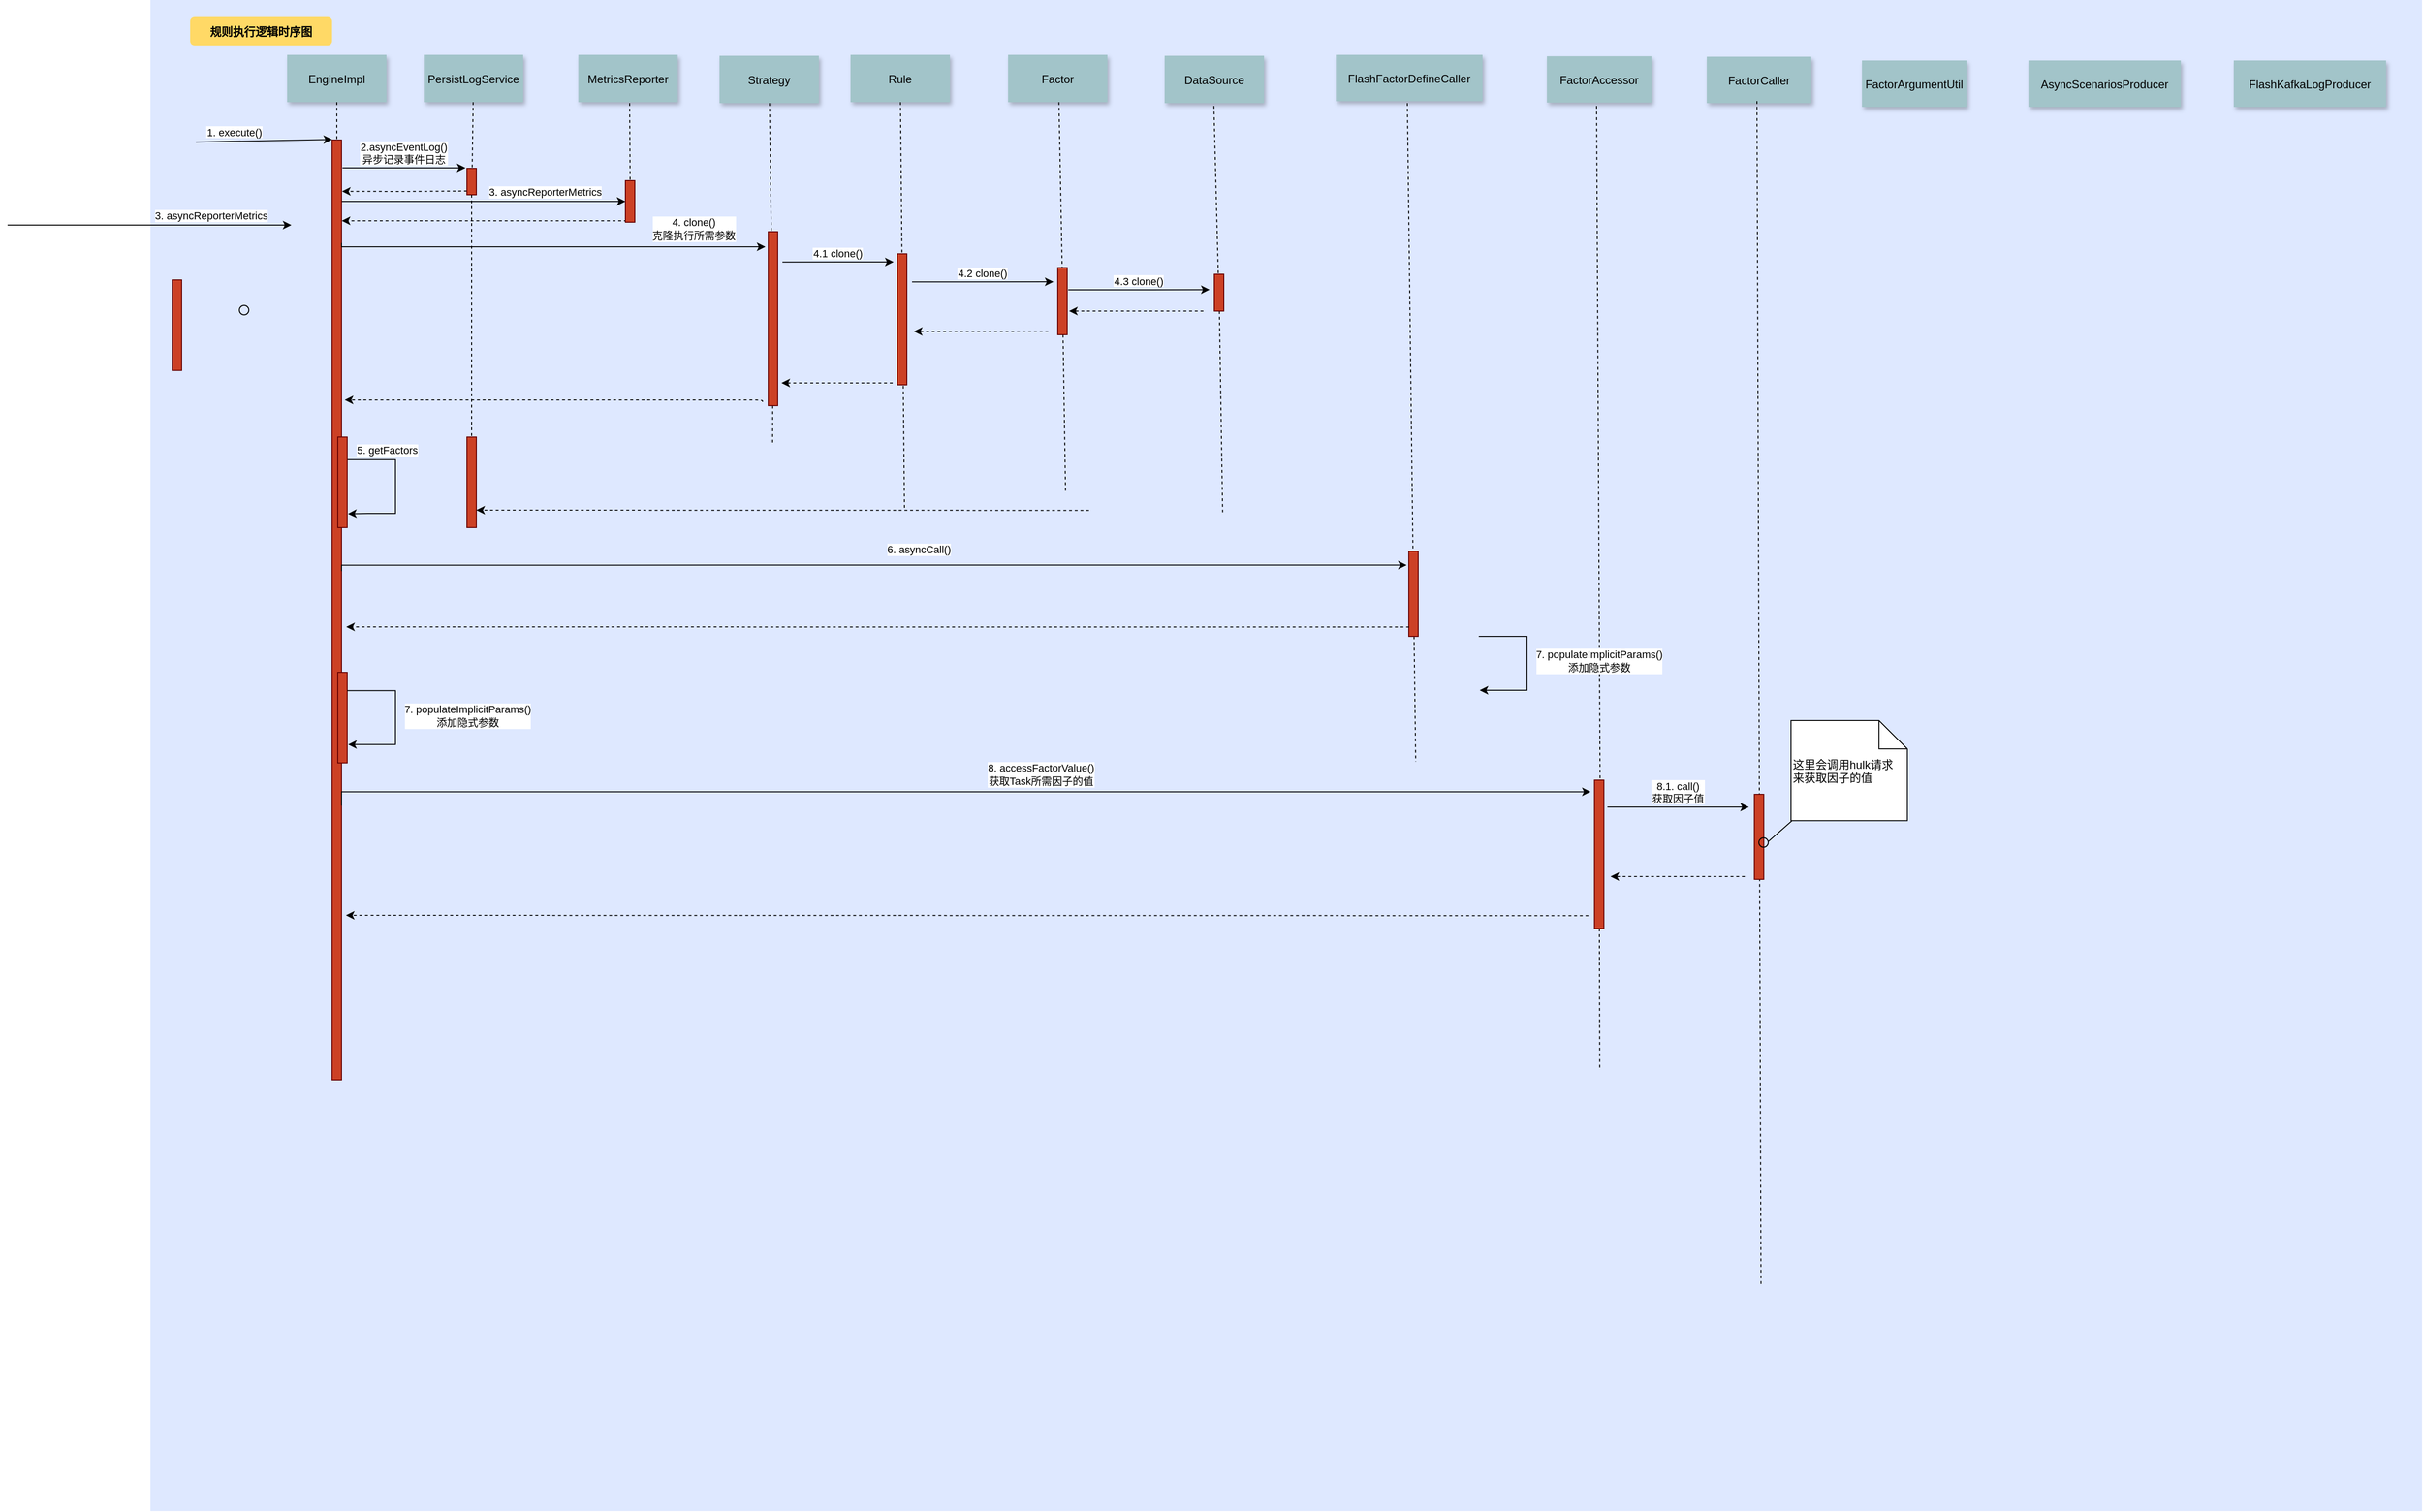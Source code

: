 <mxfile version="21.3.6" type="github">
  <diagram name="Page-1" id="9361dd3d-8414-5efd-6122-117bd74ce7a7">
    <mxGraphModel dx="2713" dy="1524" grid="0" gridSize="10" guides="1" tooltips="1" connect="1" arrows="1" fold="1" page="0" pageScale="1.5" pageWidth="826" pageHeight="1169" background="none" math="0" shadow="0">
      <root>
        <mxCell id="0" />
        <mxCell id="1" parent="0" />
        <mxCell id="69" value="" style="fillColor=#DEE8FF;strokeColor=none" parent="1" vertex="1">
          <mxGeometry x="8" y="2" width="2401" height="1598" as="geometry" />
        </mxCell>
        <mxCell id="qgL0XumPDhps1lE3JXnU-117" value="" style="edgeStyle=orthogonalEdgeStyle;rounded=0;orthogonalLoop=1;jettySize=auto;html=1;" edge="1" parent="1" source="2" target="qgL0XumPDhps1lE3JXnU-116">
          <mxGeometry relative="1" as="geometry">
            <Array as="points">
              <mxPoint x="324" y="215" />
              <mxPoint x="324" y="215" />
            </Array>
          </mxGeometry>
        </mxCell>
        <mxCell id="qgL0XumPDhps1lE3JXnU-120" value="3. asyncReporterMetrics" style="edgeLabel;html=1;align=center;verticalAlign=middle;resizable=0;points=[];" vertex="1" connectable="0" parent="qgL0XumPDhps1lE3JXnU-117">
          <mxGeometry x="0.344" y="2" relative="1" as="geometry">
            <mxPoint x="13" y="-8" as="offset" />
          </mxGeometry>
        </mxCell>
        <mxCell id="2" value="" style="fillColor=#CC4125;strokeColor=#660000" parent="1" vertex="1">
          <mxGeometry x="200" y="150" width="10" height="994" as="geometry" />
        </mxCell>
        <mxCell id="3" value="1. execute()" style="edgeStyle=none;verticalLabelPosition=top;verticalAlign=bottom;labelPosition=left;align=right;exitX=0.02;exitY=0.094;exitDx=0;exitDy=0;exitPerimeter=0;" parent="1" source="69" edge="1">
          <mxGeometry x="110" y="49.5" width="100" height="100" as="geometry">
            <mxPoint x="110" y="149.5" as="sourcePoint" />
            <mxPoint x="200" y="149.5" as="targetPoint" />
          </mxGeometry>
        </mxCell>
        <mxCell id="4" value="EngineImpl" style="shadow=1;fillColor=#A2C4C9;strokeColor=none" parent="1" vertex="1">
          <mxGeometry x="152.5" y="60" width="105" height="50" as="geometry" />
        </mxCell>
        <mxCell id="qgL0XumPDhps1lE3JXnU-119" style="edgeStyle=orthogonalEdgeStyle;rounded=0;orthogonalLoop=1;jettySize=auto;html=1;entryX=1.055;entryY=0.341;entryDx=0;entryDy=0;entryPerimeter=0;dashed=1;" edge="1" parent="1">
          <mxGeometry relative="1" as="geometry">
            <mxPoint x="342.5" y="204" as="sourcePoint" />
            <mxPoint x="210.55" y="204.33" as="targetPoint" />
          </mxGeometry>
        </mxCell>
        <mxCell id="6" value="" style="fillColor=#CC4125;strokeColor=#660000" parent="1" vertex="1">
          <mxGeometry x="342.5" y="180" width="10" height="28" as="geometry" />
        </mxCell>
        <mxCell id="7" value="PersistLogService" style="shadow=1;fillColor=#A2C4C9;strokeColor=none" parent="1" vertex="1">
          <mxGeometry x="297" y="60" width="105" height="50" as="geometry" />
        </mxCell>
        <mxCell id="8" value="" style="edgeStyle=none;endArrow=none;dashed=1" parent="1" edge="1">
          <mxGeometry x="272.335" y="165" width="100" height="100" as="geometry">
            <mxPoint x="349.13" y="110" as="sourcePoint" />
            <mxPoint x="348.093" y="180" as="targetPoint" />
          </mxGeometry>
        </mxCell>
        <mxCell id="9" value="2.asyncEventLog()&#xa;异步记录事件日志" style="edgeStyle=none;verticalLabelPosition=top;verticalAlign=bottom" parent="1" edge="1">
          <mxGeometry x="221" y="92" width="100" height="100" as="geometry">
            <mxPoint x="211" y="179.5" as="sourcePoint" />
            <mxPoint x="341" y="179.5" as="targetPoint" />
          </mxGeometry>
        </mxCell>
        <mxCell id="15" value="MetricsReporter" style="shadow=1;fillColor=#A2C4C9;strokeColor=none" parent="1" vertex="1">
          <mxGeometry x="460.284" y="60.0" width="105" height="50" as="geometry" />
        </mxCell>
        <mxCell id="22" value="Strategy" style="shadow=1;fillColor=#A2C4C9;strokeColor=none" parent="1" vertex="1">
          <mxGeometry x="609.5" y="61" width="105" height="50" as="geometry" />
        </mxCell>
        <mxCell id="23" value="" style="edgeStyle=none;endArrow=none;dashed=1;entryX=0.36;entryY=0.159;entryDx=0;entryDy=0;entryPerimeter=0;" parent="1" source="qgL0XumPDhps1lE3JXnU-134" edge="1">
          <mxGeometry x="614.488" y="175.0" width="100" height="100" as="geometry">
            <mxPoint x="674.653" y="110" as="sourcePoint" />
            <mxPoint x="665.6" y="472.01" as="targetPoint" />
          </mxGeometry>
        </mxCell>
        <mxCell id="24" value="Rule" style="shadow=1;fillColor=#A2C4C9;strokeColor=none" parent="1" vertex="1">
          <mxGeometry x="748" y="60" width="105" height="50" as="geometry" />
        </mxCell>
        <mxCell id="25" value="" style="edgeStyle=none;endArrow=none;dashed=1;" parent="1" source="24" edge="1">
          <mxGeometry x="727.335" y="165" width="100" height="100" as="geometry">
            <mxPoint x="802.259" y="110" as="sourcePoint" />
            <mxPoint x="805" y="541" as="targetPoint" />
            <Array as="points" />
          </mxGeometry>
        </mxCell>
        <mxCell id="26" value="" style="fillColor=#CC4125;strokeColor=#660000" parent="1" vertex="1">
          <mxGeometry x="797.5" y="270.39" width="10" height="138.61" as="geometry" />
        </mxCell>
        <mxCell id="30" value="Factor" style="shadow=1;fillColor=#A2C4C9;strokeColor=none" parent="1" vertex="1">
          <mxGeometry x="914.5" y="60" width="105" height="50" as="geometry" />
        </mxCell>
        <mxCell id="33" value="" style="edgeStyle=elbowEdgeStyle;elbow=horizontal;endArrow=none;dashed=1" parent="1" source="4" target="2" edge="1">
          <mxGeometry x="230.0" y="310" width="100" height="100" as="geometry">
            <mxPoint x="230.0" y="410" as="sourcePoint" />
            <mxPoint x="330" y="310" as="targetPoint" />
          </mxGeometry>
        </mxCell>
        <mxCell id="34" value="4.1 clone()" style="edgeStyle=elbowEdgeStyle;elbow=vertical;verticalLabelPosition=top;verticalAlign=bottom" parent="1" edge="1">
          <mxGeometry x="546" y="249.736" width="100" height="100" as="geometry">
            <mxPoint x="676" y="279.13" as="sourcePoint" />
            <mxPoint x="793.5" y="279.13" as="targetPoint" />
            <Array as="points" />
          </mxGeometry>
        </mxCell>
        <mxCell id="35" value="" style="edgeStyle=elbowEdgeStyle;elbow=vertical;dashed=1;verticalLabelPosition=bottom;verticalAlign=top" parent="1" edge="1">
          <mxGeometry x="555" y="387.653" width="100" height="100" as="geometry">
            <mxPoint x="792.5" y="407.047" as="sourcePoint" />
            <mxPoint x="675" y="407.047" as="targetPoint" />
            <Array as="points" />
          </mxGeometry>
        </mxCell>
        <mxCell id="48" value="" style="fillColor=#CC4125;strokeColor=#660000" parent="1" vertex="1">
          <mxGeometry x="342.5" y="464.167" width="10" height="95.833" as="geometry" />
        </mxCell>
        <mxCell id="50" value="" style="edgeStyle=none;endArrow=none;dashed=1;entryX=0.402;entryY=0.325;entryDx=0;entryDy=0;entryPerimeter=0;" parent="1" edge="1">
          <mxGeometry x="957.571" y="205" width="100" height="100" as="geometry">
            <mxPoint x="972.566" y="356.0" as="sourcePoint" />
            <mxPoint x="975.202" y="521.35" as="targetPoint" />
          </mxGeometry>
        </mxCell>
        <mxCell id="52" value="" style="edgeStyle=none;endArrow=none;dashed=1" parent="1" source="6" target="48" edge="1">
          <mxGeometry x="376.571" y="339.697" width="100" height="100" as="geometry">
            <mxPoint x="451.736" y="284.697" as="sourcePoint" />
            <mxPoint x="451.736" y="464.091" as="targetPoint" />
          </mxGeometry>
        </mxCell>
        <mxCell id="54" value="" style="edgeStyle=elbowEdgeStyle;elbow=vertical;dashed=1;verticalLabelPosition=bottom;verticalAlign=top" parent="1" edge="1">
          <mxGeometry x="530" y="549.078" width="100" height="100" as="geometry">
            <mxPoint x="1000" y="541.736" as="sourcePoint" />
            <mxPoint x="352.5" y="541.736" as="targetPoint" />
            <Array as="points" />
          </mxGeometry>
        </mxCell>
        <mxCell id="71" value="规则执行逻辑时序图" style="rounded=1;fontStyle=1;fillColor=#FFD966;strokeColor=none" parent="1" vertex="1">
          <mxGeometry x="50" y="20" width="150" height="30" as="geometry" />
        </mxCell>
        <mxCell id="qgL0XumPDhps1lE3JXnU-111" value="" style="edgeStyle=none;endArrow=none;dashed=1;" edge="1" parent="1">
          <mxGeometry x="438.043" y="270" width="100" height="100" as="geometry">
            <mxPoint x="514.519" y="111" as="sourcePoint" />
            <mxPoint x="515" y="192" as="targetPoint" />
          </mxGeometry>
        </mxCell>
        <mxCell id="qgL0XumPDhps1lE3JXnU-132" style="edgeStyle=orthogonalEdgeStyle;rounded=0;orthogonalLoop=1;jettySize=auto;html=1;exitX=0;exitY=1;exitDx=0;exitDy=0;entryX=1.028;entryY=0.086;entryDx=0;entryDy=0;entryPerimeter=0;dashed=1;" edge="1" parent="1" source="qgL0XumPDhps1lE3JXnU-116" target="2">
          <mxGeometry relative="1" as="geometry">
            <Array as="points">
              <mxPoint x="510" y="235" />
            </Array>
          </mxGeometry>
        </mxCell>
        <mxCell id="qgL0XumPDhps1lE3JXnU-116" value="" style="fillColor=#CC4125;strokeColor=#660000" vertex="1" parent="1">
          <mxGeometry x="510" y="193" width="10" height="44" as="geometry" />
        </mxCell>
        <mxCell id="qgL0XumPDhps1lE3JXnU-123" value="DataSource" style="shadow=1;fillColor=#A2C4C9;strokeColor=none" vertex="1" parent="1">
          <mxGeometry x="1080" y="61" width="105" height="50" as="geometry" />
        </mxCell>
        <mxCell id="qgL0XumPDhps1lE3JXnU-124" value="FlashFactorDefineCaller" style="shadow=1;fillColor=#A2C4C9;strokeColor=none" vertex="1" parent="1">
          <mxGeometry x="1261" y="60" width="155" height="49" as="geometry" />
        </mxCell>
        <mxCell id="qgL0XumPDhps1lE3JXnU-125" value="FactorAccessor" style="shadow=1;fillColor=#A2C4C9;strokeColor=none" vertex="1" parent="1">
          <mxGeometry x="1484" y="61.5" width="110.5" height="49" as="geometry" />
        </mxCell>
        <mxCell id="qgL0XumPDhps1lE3JXnU-126" value="FactorArgumentUtil" style="shadow=1;fillColor=#A2C4C9;strokeColor=none" vertex="1" parent="1">
          <mxGeometry x="1817" y="66" width="110.5" height="49" as="geometry" />
        </mxCell>
        <mxCell id="qgL0XumPDhps1lE3JXnU-127" value="AsyncScenariosProducer" style="shadow=1;fillColor=#A2C4C9;strokeColor=none" vertex="1" parent="1">
          <mxGeometry x="1993" y="66" width="161" height="49" as="geometry" />
        </mxCell>
        <mxCell id="qgL0XumPDhps1lE3JXnU-128" value="FlashKafkaLogProducer" style="shadow=1;fillColor=#A2C4C9;strokeColor=none" vertex="1" parent="1">
          <mxGeometry x="2210" y="66" width="161" height="49" as="geometry" />
        </mxCell>
        <mxCell id="qgL0XumPDhps1lE3JXnU-133" value="" style="fillColor=#CC4125;strokeColor=#660000" vertex="1" parent="1">
          <mxGeometry x="31" y="297.997" width="10" height="95.833" as="geometry" />
        </mxCell>
        <mxCell id="qgL0XumPDhps1lE3JXnU-137" value="" style="edgeStyle=none;endArrow=none;dashed=1;entryX=0.36;entryY=0.159;entryDx=0;entryDy=0;entryPerimeter=0;" edge="1" parent="1" source="22" target="qgL0XumPDhps1lE3JXnU-134">
          <mxGeometry x="614.488" y="175.0" width="100" height="100" as="geometry">
            <mxPoint x="662" y="111" as="sourcePoint" />
            <mxPoint x="665.6" y="472.01" as="targetPoint" />
          </mxGeometry>
        </mxCell>
        <mxCell id="qgL0XumPDhps1lE3JXnU-134" value="" style="fillColor=#CC4125;strokeColor=#660000" vertex="1" parent="1">
          <mxGeometry x="661" y="247" width="10" height="184" as="geometry" />
        </mxCell>
        <mxCell id="qgL0XumPDhps1lE3JXnU-142" value="" style="edgeStyle=orthogonalEdgeStyle;rounded=0;orthogonalLoop=1;jettySize=auto;html=1;" edge="1" parent="1">
          <mxGeometry relative="1" as="geometry">
            <mxPoint x="-143" y="240" as="sourcePoint" />
            <mxPoint x="157" y="240" as="targetPoint" />
            <Array as="points">
              <mxPoint x="-29" y="240" />
              <mxPoint x="-29" y="240" />
            </Array>
          </mxGeometry>
        </mxCell>
        <mxCell id="qgL0XumPDhps1lE3JXnU-143" value="3. asyncReporterMetrics" style="edgeLabel;html=1;align=center;verticalAlign=middle;resizable=0;points=[];" vertex="1" connectable="0" parent="qgL0XumPDhps1lE3JXnU-142">
          <mxGeometry x="0.344" y="2" relative="1" as="geometry">
            <mxPoint x="13" y="-8" as="offset" />
          </mxGeometry>
        </mxCell>
        <mxCell id="qgL0XumPDhps1lE3JXnU-144" value="" style="edgeStyle=orthogonalEdgeStyle;rounded=0;orthogonalLoop=1;jettySize=auto;html=1;" edge="1" parent="1">
          <mxGeometry relative="1" as="geometry">
            <mxPoint x="210" y="259" as="sourcePoint" />
            <mxPoint x="658" y="263" as="targetPoint" />
            <Array as="points">
              <mxPoint x="210" y="263" />
            </Array>
          </mxGeometry>
        </mxCell>
        <mxCell id="qgL0XumPDhps1lE3JXnU-145" value="4. clone()&lt;br&gt;克隆执行所需参数" style="edgeLabel;html=1;align=center;verticalAlign=middle;resizable=0;points=[];" vertex="1" connectable="0" parent="qgL0XumPDhps1lE3JXnU-144">
          <mxGeometry x="0.344" y="2" relative="1" as="geometry">
            <mxPoint x="72" y="-17" as="offset" />
          </mxGeometry>
        </mxCell>
        <mxCell id="qgL0XumPDhps1lE3JXnU-147" value="这里会调用hulk请求&#xa;来获取因子的值" style="shape=note;align=left" vertex="1" parent="1">
          <mxGeometry x="1742" y="764" width="123" height="105.83" as="geometry" />
        </mxCell>
        <mxCell id="qgL0XumPDhps1lE3JXnU-148" value="" style="ellipse;fillColor=none" vertex="1" parent="1">
          <mxGeometry x="102.0" y="325.004" width="10.0" height="10" as="geometry" />
        </mxCell>
        <mxCell id="qgL0XumPDhps1lE3JXnU-149" value="4.2 clone()" style="edgeStyle=elbowEdgeStyle;elbow=vertical;verticalLabelPosition=top;verticalAlign=bottom;entryX=0.38;entryY=0.2;entryDx=0;entryDy=0;entryPerimeter=0;" edge="1" parent="1">
          <mxGeometry x="683" y="270.736" width="100" height="100" as="geometry">
            <mxPoint x="813" y="300.13" as="sourcePoint" />
            <mxPoint x="962.46" y="300" as="targetPoint" />
            <Array as="points" />
          </mxGeometry>
        </mxCell>
        <mxCell id="qgL0XumPDhps1lE3JXnU-152" value="" style="edgeStyle=none;endArrow=none;dashed=1;entryX=0.5;entryY=0.254;entryDx=0;entryDy=0;entryPerimeter=0;" edge="1" parent="1" target="qgL0XumPDhps1lE3JXnU-151">
          <mxGeometry x="955.571" y="205" width="100" height="100" as="geometry">
            <mxPoint x="968.24" y="110" as="sourcePoint" />
            <mxPoint x="969" y="484" as="targetPoint" />
          </mxGeometry>
        </mxCell>
        <mxCell id="qgL0XumPDhps1lE3JXnU-151" value="" style="fillColor=#CC4125;strokeColor=#660000" vertex="1" parent="1">
          <mxGeometry x="967" y="285" width="10" height="71" as="geometry" />
        </mxCell>
        <mxCell id="qgL0XumPDhps1lE3JXnU-153" value="" style="edgeStyle=elbowEdgeStyle;elbow=vertical;dashed=1;verticalLabelPosition=bottom;verticalAlign=top;exitX=0.377;exitY=0.234;exitDx=0;exitDy=0;exitPerimeter=0;" edge="1" parent="1">
          <mxGeometry x="695" y="332.873" width="100" height="100" as="geometry">
            <mxPoint x="956.909" y="352.25" as="sourcePoint" />
            <mxPoint x="815" y="352.267" as="targetPoint" />
            <Array as="points" />
          </mxGeometry>
        </mxCell>
        <mxCell id="qgL0XumPDhps1lE3JXnU-155" value="" style="edgeStyle=none;endArrow=none;dashed=1;entryX=0.472;entryY=0.339;entryDx=0;entryDy=0;entryPerimeter=0;" edge="1" parent="1" source="57" target="69">
          <mxGeometry x="1119.381" y="209" width="100" height="100" as="geometry">
            <mxPoint x="1132.05" y="114" as="sourcePoint" />
            <mxPoint x="1135.99" y="473.983" as="targetPoint" />
          </mxGeometry>
        </mxCell>
        <mxCell id="qgL0XumPDhps1lE3JXnU-158" value="" style="edgeStyle=none;endArrow=none;dashed=1;entryX=0.447;entryY=0.31;entryDx=0;entryDy=0;entryPerimeter=0;" edge="1" parent="1" target="57">
          <mxGeometry x="1119.381" y="209" width="100" height="100" as="geometry">
            <mxPoint x="1132.05" y="114" as="sourcePoint" />
            <mxPoint x="1133" y="479" as="targetPoint" />
          </mxGeometry>
        </mxCell>
        <mxCell id="57" value="" style="fillColor=#CC4125;strokeColor=#660000" parent="1" vertex="1">
          <mxGeometry x="1132.5" y="292" width="10" height="39" as="geometry" />
        </mxCell>
        <mxCell id="qgL0XumPDhps1lE3JXnU-159" value="4.3 clone()" style="edgeStyle=elbowEdgeStyle;elbow=horizontal;verticalLabelPosition=top;verticalAlign=bottom;entryX=0.38;entryY=0.2;entryDx=0;entryDy=0;entryPerimeter=0;" edge="1" parent="1">
          <mxGeometry x="848.04" y="279.096" width="100" height="100" as="geometry">
            <mxPoint x="978.04" y="308.49" as="sourcePoint" />
            <mxPoint x="1127.5" y="308.36" as="targetPoint" />
            <Array as="points" />
          </mxGeometry>
        </mxCell>
        <mxCell id="qgL0XumPDhps1lE3JXnU-160" value="" style="edgeStyle=elbowEdgeStyle;elbow=vertical;dashed=1;verticalLabelPosition=bottom;verticalAlign=top;exitX=0.377;exitY=0.234;exitDx=0;exitDy=0;exitPerimeter=0;" edge="1" parent="1">
          <mxGeometry x="859" y="311.623" width="100" height="100" as="geometry">
            <mxPoint x="1120.909" y="331" as="sourcePoint" />
            <mxPoint x="979" y="331.017" as="targetPoint" />
            <Array as="points" />
          </mxGeometry>
        </mxCell>
        <mxCell id="qgL0XumPDhps1lE3JXnU-163" value="" style="edgeStyle=elbowEdgeStyle;elbow=vertical;dashed=1;verticalLabelPosition=bottom;verticalAlign=top;entryX=0.084;entryY=0.278;entryDx=0;entryDy=0;entryPerimeter=0;" edge="1" parent="1">
          <mxGeometry x="94" y="413.703" width="100" height="100" as="geometry">
            <mxPoint x="655" y="427" as="sourcePoint" />
            <mxPoint x="213.428" y="425.75" as="targetPoint" />
            <Array as="points">
              <mxPoint x="436" y="425" />
            </Array>
          </mxGeometry>
        </mxCell>
        <mxCell id="qgL0XumPDhps1lE3JXnU-165" style="edgeStyle=orthogonalEdgeStyle;rounded=0;orthogonalLoop=1;jettySize=auto;html=1;exitX=1;exitY=0.25;exitDx=0;exitDy=0;entryX=0.087;entryY=0.34;entryDx=0;entryDy=0;entryPerimeter=0;" edge="1" parent="1" source="qgL0XumPDhps1lE3JXnU-164" target="69">
          <mxGeometry relative="1" as="geometry">
            <Array as="points">
              <mxPoint x="267" y="488" />
              <mxPoint x="267" y="545" />
              <mxPoint x="238" y="545" />
            </Array>
          </mxGeometry>
        </mxCell>
        <mxCell id="qgL0XumPDhps1lE3JXnU-166" value="5. getFactors" style="edgeLabel;html=1;align=center;verticalAlign=middle;resizable=0;points=[];" vertex="1" connectable="0" parent="qgL0XumPDhps1lE3JXnU-165">
          <mxGeometry x="-0.679" relative="1" as="geometry">
            <mxPoint x="16" y="-10" as="offset" />
          </mxGeometry>
        </mxCell>
        <mxCell id="qgL0XumPDhps1lE3JXnU-164" value="" style="fillColor=#CC4125;strokeColor=#660000" vertex="1" parent="1">
          <mxGeometry x="206" y="464.167" width="10" height="95.833" as="geometry" />
        </mxCell>
        <mxCell id="qgL0XumPDhps1lE3JXnU-167" value="" style="edgeStyle=none;endArrow=none;dashed=1;entryX=0.557;entryY=0.504;entryDx=0;entryDy=0;entryPerimeter=0;" edge="1" parent="1" source="qgL0XumPDhps1lE3JXnU-168" target="69">
          <mxGeometry x="1262.835" y="166" width="100" height="100" as="geometry">
            <mxPoint x="1336.5" y="111" as="sourcePoint" />
            <mxPoint x="1340.5" y="542" as="targetPoint" />
            <Array as="points" />
          </mxGeometry>
        </mxCell>
        <mxCell id="qgL0XumPDhps1lE3JXnU-169" value="" style="edgeStyle=none;endArrow=none;dashed=1;" edge="1" parent="1" target="qgL0XumPDhps1lE3JXnU-168">
          <mxGeometry x="1262.835" y="166" width="100" height="100" as="geometry">
            <mxPoint x="1336.5" y="111" as="sourcePoint" />
            <mxPoint x="1340.5" y="542" as="targetPoint" />
            <Array as="points" />
          </mxGeometry>
        </mxCell>
        <mxCell id="qgL0XumPDhps1lE3JXnU-168" value="" style="fillColor=#CC4125;strokeColor=#660000" vertex="1" parent="1">
          <mxGeometry x="1338" y="585" width="10" height="90" as="geometry" />
        </mxCell>
        <mxCell id="qgL0XumPDhps1lE3JXnU-170" value="" style="edgeStyle=orthogonalEdgeStyle;rounded=0;orthogonalLoop=1;jettySize=auto;html=1;entryX=0.553;entryY=0.374;entryDx=0;entryDy=0;entryPerimeter=0;" edge="1" parent="1" target="69">
          <mxGeometry relative="1" as="geometry">
            <mxPoint x="210" y="606" as="sourcePoint" />
            <mxPoint x="658" y="610" as="targetPoint" />
            <Array as="points">
              <mxPoint x="210" y="600" />
            </Array>
          </mxGeometry>
        </mxCell>
        <mxCell id="qgL0XumPDhps1lE3JXnU-171" value="6. asyncCall()" style="edgeLabel;html=1;align=center;verticalAlign=middle;resizable=0;points=[];" vertex="1" connectable="0" parent="qgL0XumPDhps1lE3JXnU-170">
          <mxGeometry x="0.344" y="2" relative="1" as="geometry">
            <mxPoint x="-144" y="-15" as="offset" />
          </mxGeometry>
        </mxCell>
        <mxCell id="qgL0XumPDhps1lE3JXnU-172" value="" style="edgeStyle=elbowEdgeStyle;elbow=vertical;dashed=1;verticalLabelPosition=bottom;verticalAlign=top;exitX=0.552;exitY=0.415;exitDx=0;exitDy=0;exitPerimeter=0;" edge="1" parent="1">
          <mxGeometry x="396.5" y="675.338" width="100" height="100" as="geometry">
            <mxPoint x="1338.352" y="665.17" as="sourcePoint" />
            <mxPoint x="215" y="665" as="targetPoint" />
            <Array as="points" />
          </mxGeometry>
        </mxCell>
        <mxCell id="qgL0XumPDhps1lE3JXnU-173" value="" style="fillColor=#CC4125;strokeColor=#660000" vertex="1" parent="1">
          <mxGeometry x="206" y="712.997" width="10" height="95.833" as="geometry" />
        </mxCell>
        <mxCell id="qgL0XumPDhps1lE3JXnU-174" style="edgeStyle=orthogonalEdgeStyle;rounded=0;orthogonalLoop=1;jettySize=auto;html=1;exitX=1;exitY=0.25;exitDx=0;exitDy=0;entryX=0.087;entryY=0.34;entryDx=0;entryDy=0;entryPerimeter=0;" edge="1" parent="1">
          <mxGeometry relative="1" as="geometry">
            <mxPoint x="216" y="732.39" as="sourcePoint" />
            <mxPoint x="217" y="789.39" as="targetPoint" />
            <Array as="points">
              <mxPoint x="267" y="732.39" />
              <mxPoint x="267" y="789.39" />
              <mxPoint x="238" y="789.39" />
            </Array>
          </mxGeometry>
        </mxCell>
        <mxCell id="qgL0XumPDhps1lE3JXnU-175" value="7. populateImplicitParams()&lt;br&gt;添加隐式参数" style="edgeLabel;html=1;align=center;verticalAlign=middle;resizable=0;points=[];" vertex="1" connectable="0" parent="qgL0XumPDhps1lE3JXnU-174">
          <mxGeometry x="-0.679" relative="1" as="geometry">
            <mxPoint x="101" y="26" as="offset" />
          </mxGeometry>
        </mxCell>
        <mxCell id="qgL0XumPDhps1lE3JXnU-176" value="" style="edgeStyle=none;endArrow=none;dashed=1;entryX=0.638;entryY=0.708;entryDx=0;entryDy=0;entryPerimeter=0;" edge="1" parent="1" source="qgL0XumPDhps1lE3JXnU-177" target="69">
          <mxGeometry x="1462.835" y="169" width="100" height="100" as="geometry">
            <mxPoint x="1536.5" y="114" as="sourcePoint" />
            <mxPoint x="1542" y="588" as="targetPoint" />
            <Array as="points" />
          </mxGeometry>
        </mxCell>
        <mxCell id="qgL0XumPDhps1lE3JXnU-178" value="" style="edgeStyle=none;endArrow=none;dashed=1;entryX=0.641;entryY=0.591;entryDx=0;entryDy=0;entryPerimeter=0;" edge="1" parent="1" target="qgL0XumPDhps1lE3JXnU-177">
          <mxGeometry x="1462.835" y="169" width="100" height="100" as="geometry">
            <mxPoint x="1536.5" y="114" as="sourcePoint" />
            <mxPoint x="1547" y="946" as="targetPoint" />
            <Array as="points" />
          </mxGeometry>
        </mxCell>
        <mxCell id="qgL0XumPDhps1lE3JXnU-177" value="" style="fillColor=#CC4125;strokeColor=#660000" vertex="1" parent="1">
          <mxGeometry x="1534.25" y="827" width="10" height="157" as="geometry" />
        </mxCell>
        <mxCell id="qgL0XumPDhps1lE3JXnU-179" value="" style="edgeStyle=orthogonalEdgeStyle;rounded=0;orthogonalLoop=1;jettySize=auto;html=1;entryX=0.634;entryY=0.524;entryDx=0;entryDy=0;entryPerimeter=0;" edge="1" parent="1" target="69">
          <mxGeometry relative="1" as="geometry">
            <mxPoint x="210" y="854" as="sourcePoint" />
            <mxPoint x="1336" y="848" as="targetPoint" />
            <Array as="points">
              <mxPoint x="210" y="839" />
            </Array>
          </mxGeometry>
        </mxCell>
        <mxCell id="qgL0XumPDhps1lE3JXnU-180" value="8. accessFactorValue()&lt;br&gt;获取Task所需因子的值" style="edgeLabel;html=1;align=center;verticalAlign=middle;resizable=0;points=[];" vertex="1" connectable="0" parent="qgL0XumPDhps1lE3JXnU-179">
          <mxGeometry x="0.344" y="2" relative="1" as="geometry">
            <mxPoint x="-144" y="-17" as="offset" />
          </mxGeometry>
        </mxCell>
        <mxCell id="qgL0XumPDhps1lE3JXnU-181" style="edgeStyle=orthogonalEdgeStyle;rounded=0;orthogonalLoop=1;jettySize=auto;html=1;exitX=1;exitY=0.25;exitDx=0;exitDy=0;entryX=0.087;entryY=0.34;entryDx=0;entryDy=0;entryPerimeter=0;" edge="1" parent="1">
          <mxGeometry relative="1" as="geometry">
            <mxPoint x="1412" y="675" as="sourcePoint" />
            <mxPoint x="1413" y="732" as="targetPoint" />
            <Array as="points">
              <mxPoint x="1463" y="675" />
              <mxPoint x="1463" y="732" />
            </Array>
          </mxGeometry>
        </mxCell>
        <mxCell id="qgL0XumPDhps1lE3JXnU-182" value="7. populateImplicitParams()&lt;br&gt;添加隐式参数" style="edgeLabel;html=1;align=center;verticalAlign=middle;resizable=0;points=[];" vertex="1" connectable="0" parent="qgL0XumPDhps1lE3JXnU-181">
          <mxGeometry x="-0.679" relative="1" as="geometry">
            <mxPoint x="101" y="26" as="offset" />
          </mxGeometry>
        </mxCell>
        <mxCell id="qgL0XumPDhps1lE3JXnU-183" value="FactorCaller" style="shadow=1;fillColor=#A2C4C9;strokeColor=none" vertex="1" parent="1">
          <mxGeometry x="1653" y="62" width="110.5" height="49" as="geometry" />
        </mxCell>
        <mxCell id="qgL0XumPDhps1lE3JXnU-184" value="" style="edgeStyle=none;endArrow=none;dashed=1;entryX=0.709;entryY=0.85;entryDx=0;entryDy=0;entryPerimeter=0;" edge="1" parent="1" target="69">
          <mxGeometry x="1632.335" y="163.92" width="100" height="100" as="geometry">
            <mxPoint x="1706" y="108.92" as="sourcePoint" />
            <mxPoint x="1710.5" y="874.92" as="targetPoint" />
            <Array as="points" />
          </mxGeometry>
        </mxCell>
        <mxCell id="qgL0XumPDhps1lE3JXnU-185" value="" style="fillColor=#CC4125;strokeColor=#660000" vertex="1" parent="1">
          <mxGeometry x="1703.25" y="842" width="10" height="90" as="geometry" />
        </mxCell>
        <mxCell id="qgL0XumPDhps1lE3JXnU-186" value="8.1. call()&#xa;获取因子值" style="edgeStyle=elbowEdgeStyle;elbow=vertical;verticalLabelPosition=top;verticalAlign=bottom;entryX=0.38;entryY=0.2;entryDx=0;entryDy=0;entryPerimeter=0;" edge="1" parent="1">
          <mxGeometry x="1418" y="826.146" width="100" height="100" as="geometry">
            <mxPoint x="1548" y="855.54" as="sourcePoint" />
            <mxPoint x="1697.46" y="855.41" as="targetPoint" />
            <Array as="points" />
          </mxGeometry>
        </mxCell>
        <mxCell id="qgL0XumPDhps1lE3JXnU-187" value="" style="edgeStyle=elbowEdgeStyle;elbow=vertical;dashed=1;verticalLabelPosition=bottom;verticalAlign=top;exitX=0.377;exitY=0.234;exitDx=0;exitDy=0;exitPerimeter=0;" edge="1" parent="1">
          <mxGeometry x="1431.25" y="909.623" width="100" height="100" as="geometry">
            <mxPoint x="1693.159" y="929" as="sourcePoint" />
            <mxPoint x="1551.25" y="929.017" as="targetPoint" />
            <Array as="points" />
          </mxGeometry>
        </mxCell>
        <mxCell id="qgL0XumPDhps1lE3JXnU-188" value="" style="ellipse;fillColor=none" vertex="1" parent="1">
          <mxGeometry x="1708" y="888.004" width="10.0" height="10" as="geometry" />
        </mxCell>
        <mxCell id="qgL0XumPDhps1lE3JXnU-189" value="" style="endArrow=none;html=1;rounded=0;" edge="1" parent="1">
          <mxGeometry width="50" height="50" relative="1" as="geometry">
            <mxPoint x="1718" y="892" as="sourcePoint" />
            <mxPoint x="1743" y="870" as="targetPoint" />
          </mxGeometry>
        </mxCell>
        <mxCell id="qgL0XumPDhps1lE3JXnU-190" value="" style="edgeStyle=elbowEdgeStyle;elbow=vertical;dashed=1;verticalLabelPosition=bottom;verticalAlign=top;exitX=0.633;exitY=0.606;exitDx=0;exitDy=0;exitPerimeter=0;" edge="1" parent="1" source="69">
          <mxGeometry x="396.15" y="980.338" width="100" height="100" as="geometry">
            <mxPoint x="1338.002" y="970.17" as="sourcePoint" />
            <mxPoint x="214.65" y="970" as="targetPoint" />
            <Array as="points" />
          </mxGeometry>
        </mxCell>
      </root>
    </mxGraphModel>
  </diagram>
</mxfile>
